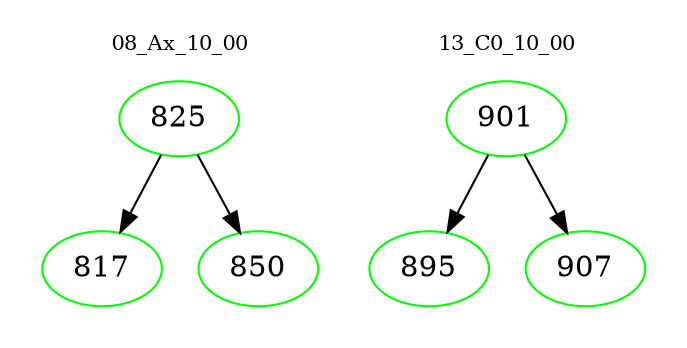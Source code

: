 digraph{
subgraph cluster_0 {
color = white
label = "08_Ax_10_00";
fontsize=10;
T0_825 [label="825", color="green"]
T0_825 -> T0_817 [color="black"]
T0_817 [label="817", color="green"]
T0_825 -> T0_850 [color="black"]
T0_850 [label="850", color="green"]
}
subgraph cluster_1 {
color = white
label = "13_C0_10_00";
fontsize=10;
T1_901 [label="901", color="green"]
T1_901 -> T1_895 [color="black"]
T1_895 [label="895", color="green"]
T1_901 -> T1_907 [color="black"]
T1_907 [label="907", color="green"]
}
}
